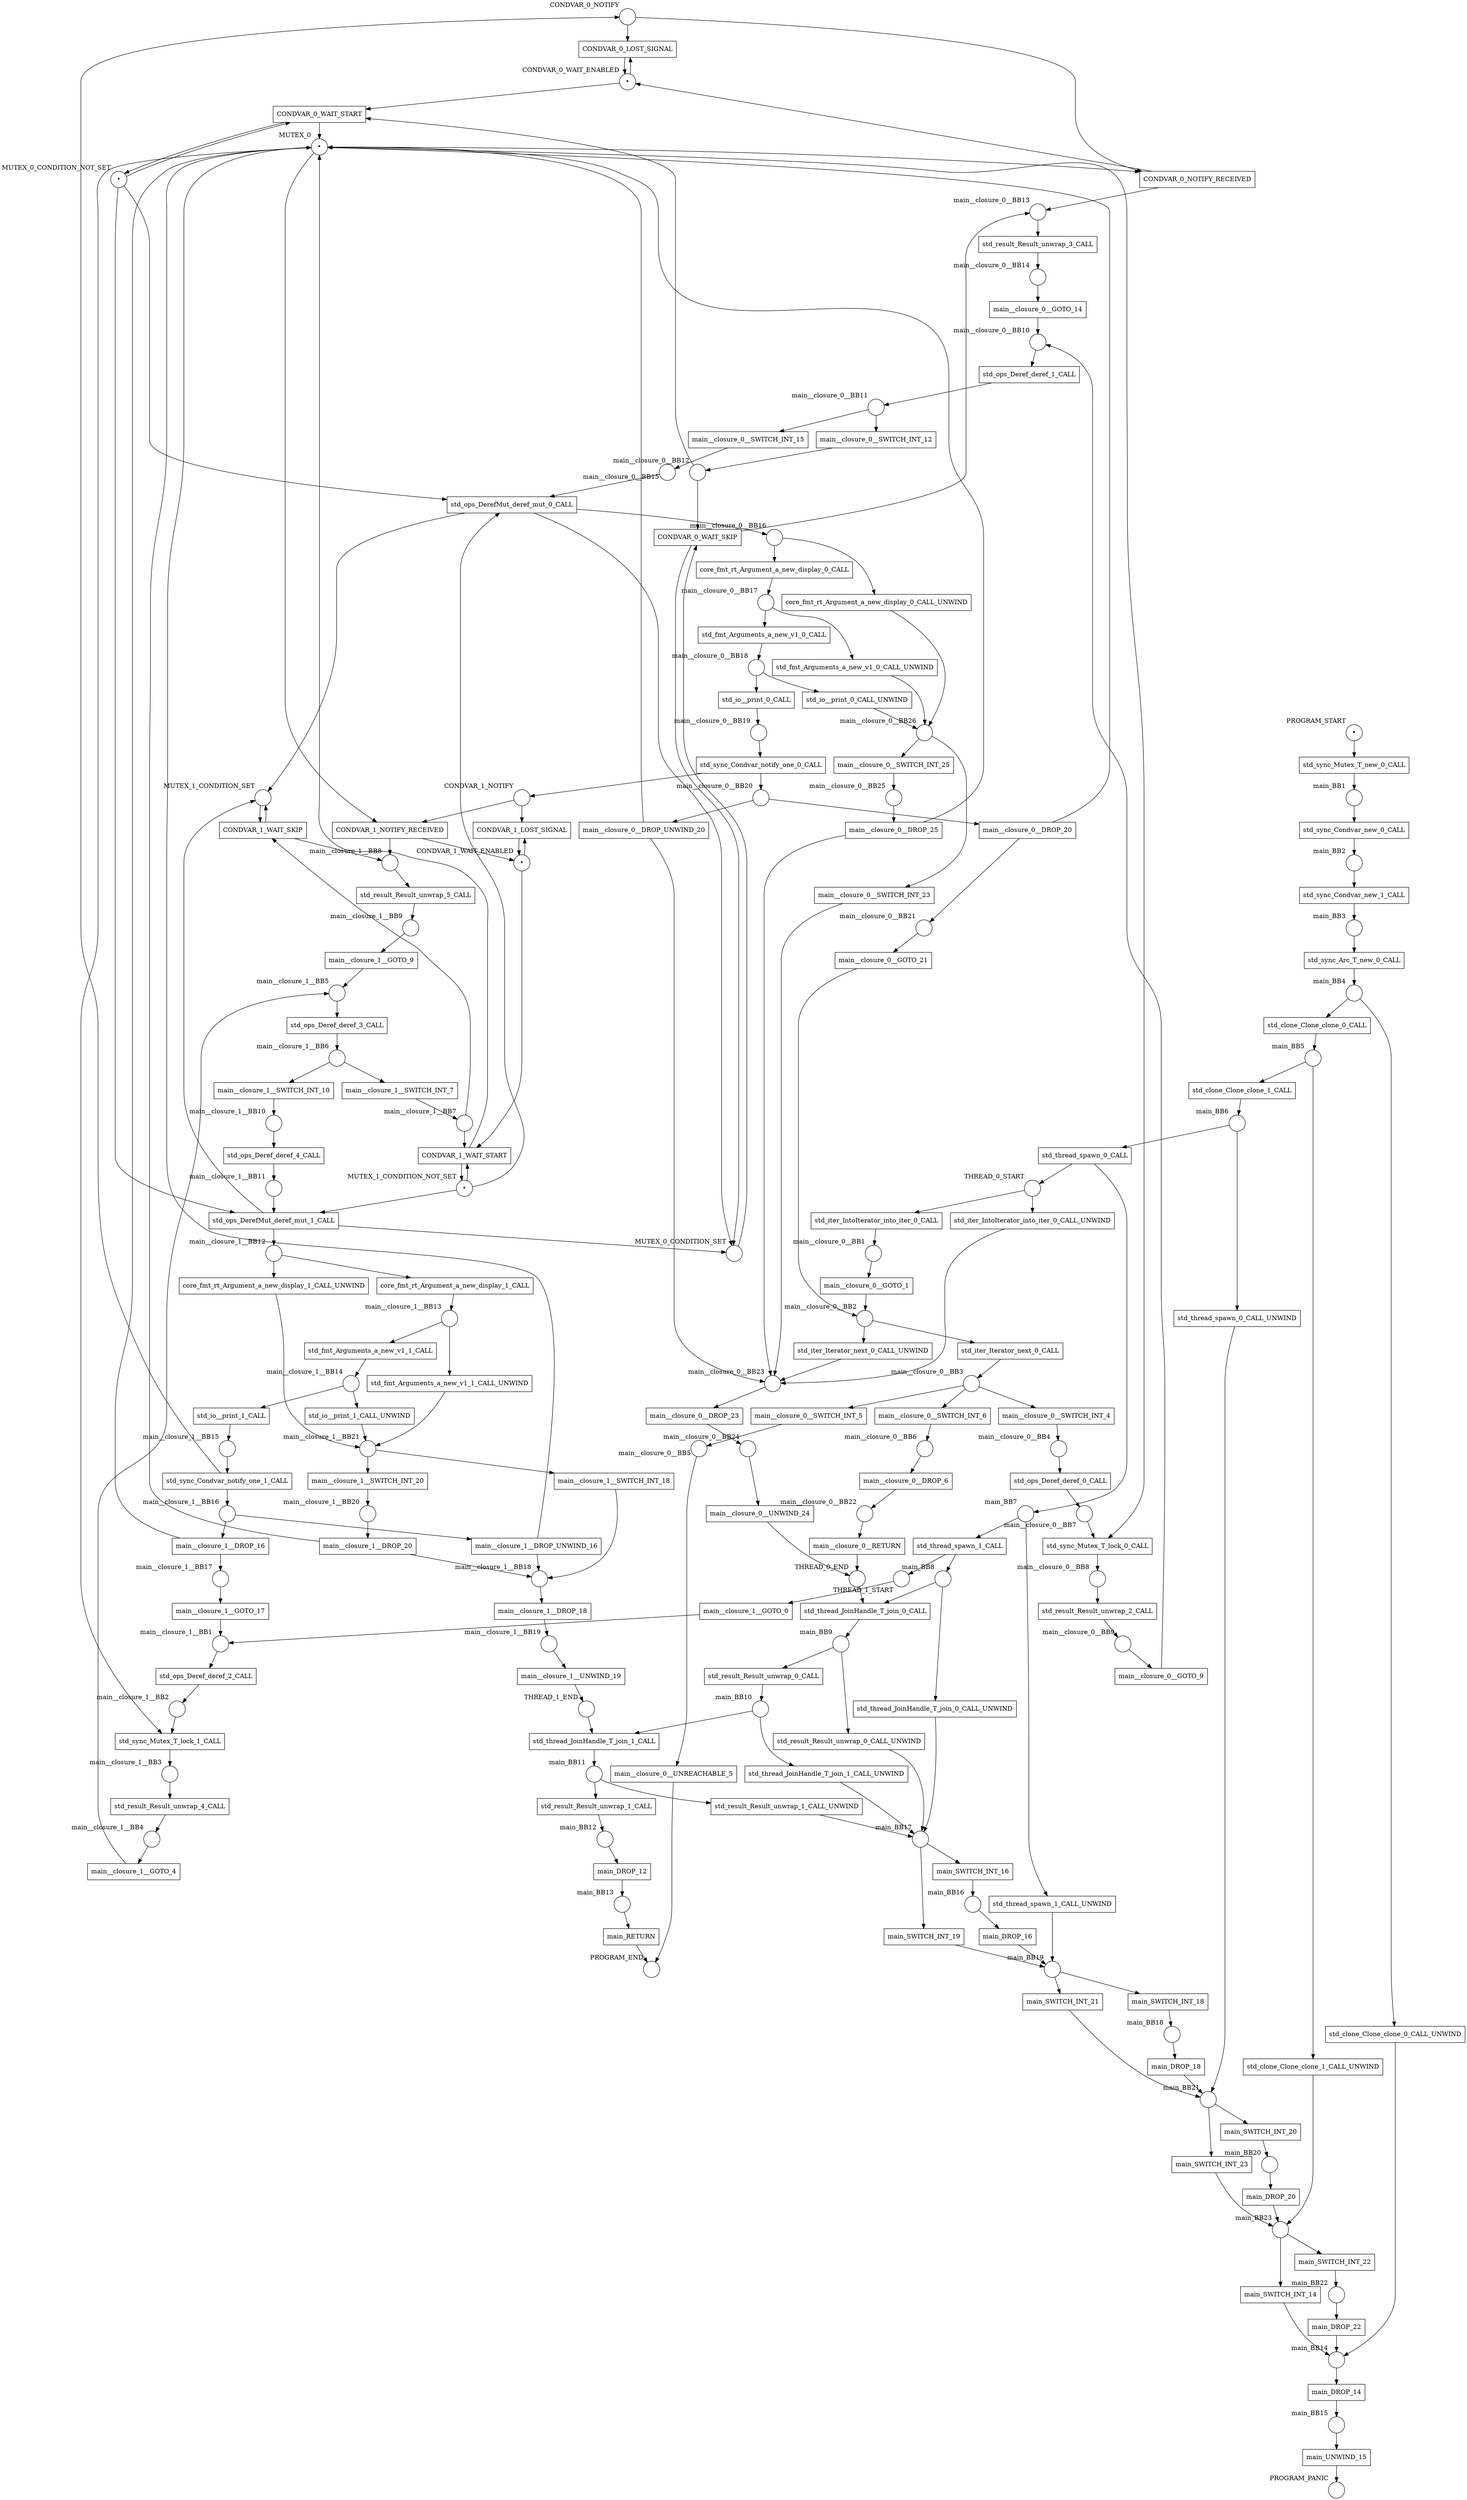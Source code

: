digraph petrinet {
    CONDVAR_0_NOTIFY [shape="circle" xlabel="CONDVAR_0_NOTIFY" label=""];
    CONDVAR_0_WAIT_ENABLED [shape="circle" xlabel="CONDVAR_0_WAIT_ENABLED" label="•"];
    CONDVAR_1_NOTIFY [shape="circle" xlabel="CONDVAR_1_NOTIFY" label=""];
    CONDVAR_1_WAIT_ENABLED [shape="circle" xlabel="CONDVAR_1_WAIT_ENABLED" label="•"];
    MUTEX_0 [shape="circle" xlabel="MUTEX_0" label="•"];
    MUTEX_0_CONDITION_NOT_SET [shape="circle" xlabel="MUTEX_0_CONDITION_NOT_SET" label="•"];
    MUTEX_0_CONDITION_SET [shape="circle" xlabel="MUTEX_0_CONDITION_SET" label=""];
    MUTEX_1_CONDITION_NOT_SET [shape="circle" xlabel="MUTEX_1_CONDITION_NOT_SET" label="•"];
    MUTEX_1_CONDITION_SET [shape="circle" xlabel="MUTEX_1_CONDITION_SET" label=""];
    PROGRAM_END [shape="circle" xlabel="PROGRAM_END" label=""];
    PROGRAM_PANIC [shape="circle" xlabel="PROGRAM_PANIC" label=""];
    PROGRAM_START [shape="circle" xlabel="PROGRAM_START" label="•"];
    THREAD_0_END [shape="circle" xlabel="THREAD_0_END" label=""];
    THREAD_0_START [shape="circle" xlabel="THREAD_0_START" label=""];
    THREAD_1_END [shape="circle" xlabel="THREAD_1_END" label=""];
    THREAD_1_START [shape="circle" xlabel="THREAD_1_START" label=""];
    main_BB1 [shape="circle" xlabel="main_BB1" label=""];
    main_BB10 [shape="circle" xlabel="main_BB10" label=""];
    main_BB11 [shape="circle" xlabel="main_BB11" label=""];
    main_BB12 [shape="circle" xlabel="main_BB12" label=""];
    main_BB13 [shape="circle" xlabel="main_BB13" label=""];
    main_BB14 [shape="circle" xlabel="main_BB14" label=""];
    main_BB15 [shape="circle" xlabel="main_BB15" label=""];
    main_BB16 [shape="circle" xlabel="main_BB16" label=""];
    main_BB17 [shape="circle" xlabel="main_BB17" label=""];
    main_BB18 [shape="circle" xlabel="main_BB18" label=""];
    main_BB19 [shape="circle" xlabel="main_BB19" label=""];
    main_BB2 [shape="circle" xlabel="main_BB2" label=""];
    main_BB20 [shape="circle" xlabel="main_BB20" label=""];
    main_BB21 [shape="circle" xlabel="main_BB21" label=""];
    main_BB22 [shape="circle" xlabel="main_BB22" label=""];
    main_BB23 [shape="circle" xlabel="main_BB23" label=""];
    main_BB3 [shape="circle" xlabel="main_BB3" label=""];
    main_BB4 [shape="circle" xlabel="main_BB4" label=""];
    main_BB5 [shape="circle" xlabel="main_BB5" label=""];
    main_BB6 [shape="circle" xlabel="main_BB6" label=""];
    main_BB7 [shape="circle" xlabel="main_BB7" label=""];
    main_BB8 [shape="circle" xlabel="main_BB8" label=""];
    main_BB9 [shape="circle" xlabel="main_BB9" label=""];
    main__closure_0__BB1 [shape="circle" xlabel="main__closure_0__BB1" label=""];
    main__closure_0__BB10 [shape="circle" xlabel="main__closure_0__BB10" label=""];
    main__closure_0__BB11 [shape="circle" xlabel="main__closure_0__BB11" label=""];
    main__closure_0__BB12 [shape="circle" xlabel="main__closure_0__BB12" label=""];
    main__closure_0__BB13 [shape="circle" xlabel="main__closure_0__BB13" label=""];
    main__closure_0__BB14 [shape="circle" xlabel="main__closure_0__BB14" label=""];
    main__closure_0__BB15 [shape="circle" xlabel="main__closure_0__BB15" label=""];
    main__closure_0__BB16 [shape="circle" xlabel="main__closure_0__BB16" label=""];
    main__closure_0__BB17 [shape="circle" xlabel="main__closure_0__BB17" label=""];
    main__closure_0__BB18 [shape="circle" xlabel="main__closure_0__BB18" label=""];
    main__closure_0__BB19 [shape="circle" xlabel="main__closure_0__BB19" label=""];
    main__closure_0__BB2 [shape="circle" xlabel="main__closure_0__BB2" label=""];
    main__closure_0__BB20 [shape="circle" xlabel="main__closure_0__BB20" label=""];
    main__closure_0__BB21 [shape="circle" xlabel="main__closure_0__BB21" label=""];
    main__closure_0__BB22 [shape="circle" xlabel="main__closure_0__BB22" label=""];
    main__closure_0__BB23 [shape="circle" xlabel="main__closure_0__BB23" label=""];
    main__closure_0__BB24 [shape="circle" xlabel="main__closure_0__BB24" label=""];
    main__closure_0__BB25 [shape="circle" xlabel="main__closure_0__BB25" label=""];
    main__closure_0__BB26 [shape="circle" xlabel="main__closure_0__BB26" label=""];
    main__closure_0__BB3 [shape="circle" xlabel="main__closure_0__BB3" label=""];
    main__closure_0__BB4 [shape="circle" xlabel="main__closure_0__BB4" label=""];
    main__closure_0__BB5 [shape="circle" xlabel="main__closure_0__BB5" label=""];
    main__closure_0__BB6 [shape="circle" xlabel="main__closure_0__BB6" label=""];
    main__closure_0__BB7 [shape="circle" xlabel="main__closure_0__BB7" label=""];
    main__closure_0__BB8 [shape="circle" xlabel="main__closure_0__BB8" label=""];
    main__closure_0__BB9 [shape="circle" xlabel="main__closure_0__BB9" label=""];
    main__closure_1__BB1 [shape="circle" xlabel="main__closure_1__BB1" label=""];
    main__closure_1__BB10 [shape="circle" xlabel="main__closure_1__BB10" label=""];
    main__closure_1__BB11 [shape="circle" xlabel="main__closure_1__BB11" label=""];
    main__closure_1__BB12 [shape="circle" xlabel="main__closure_1__BB12" label=""];
    main__closure_1__BB13 [shape="circle" xlabel="main__closure_1__BB13" label=""];
    main__closure_1__BB14 [shape="circle" xlabel="main__closure_1__BB14" label=""];
    main__closure_1__BB15 [shape="circle" xlabel="main__closure_1__BB15" label=""];
    main__closure_1__BB16 [shape="circle" xlabel="main__closure_1__BB16" label=""];
    main__closure_1__BB17 [shape="circle" xlabel="main__closure_1__BB17" label=""];
    main__closure_1__BB18 [shape="circle" xlabel="main__closure_1__BB18" label=""];
    main__closure_1__BB19 [shape="circle" xlabel="main__closure_1__BB19" label=""];
    main__closure_1__BB2 [shape="circle" xlabel="main__closure_1__BB2" label=""];
    main__closure_1__BB20 [shape="circle" xlabel="main__closure_1__BB20" label=""];
    main__closure_1__BB21 [shape="circle" xlabel="main__closure_1__BB21" label=""];
    main__closure_1__BB3 [shape="circle" xlabel="main__closure_1__BB3" label=""];
    main__closure_1__BB4 [shape="circle" xlabel="main__closure_1__BB4" label=""];
    main__closure_1__BB5 [shape="circle" xlabel="main__closure_1__BB5" label=""];
    main__closure_1__BB6 [shape="circle" xlabel="main__closure_1__BB6" label=""];
    main__closure_1__BB7 [shape="circle" xlabel="main__closure_1__BB7" label=""];
    main__closure_1__BB8 [shape="circle" xlabel="main__closure_1__BB8" label=""];
    main__closure_1__BB9 [shape="circle" xlabel="main__closure_1__BB9" label=""];
    CONDVAR_0_LOST_SIGNAL [shape="box" xlabel="" label="CONDVAR_0_LOST_SIGNAL"];
    CONDVAR_0_NOTIFY_RECEIVED [shape="box" xlabel="" label="CONDVAR_0_NOTIFY_RECEIVED"];
    CONDVAR_0_WAIT_SKIP [shape="box" xlabel="" label="CONDVAR_0_WAIT_SKIP"];
    CONDVAR_0_WAIT_START [shape="box" xlabel="" label="CONDVAR_0_WAIT_START"];
    CONDVAR_1_LOST_SIGNAL [shape="box" xlabel="" label="CONDVAR_1_LOST_SIGNAL"];
    CONDVAR_1_NOTIFY_RECEIVED [shape="box" xlabel="" label="CONDVAR_1_NOTIFY_RECEIVED"];
    CONDVAR_1_WAIT_SKIP [shape="box" xlabel="" label="CONDVAR_1_WAIT_SKIP"];
    CONDVAR_1_WAIT_START [shape="box" xlabel="" label="CONDVAR_1_WAIT_START"];
    core_fmt_rt_Argument_a_new_display_0_CALL [shape="box" xlabel="" label="core_fmt_rt_Argument_a_new_display_0_CALL"];
    core_fmt_rt_Argument_a_new_display_0_CALL_UNWIND [shape="box" xlabel="" label="core_fmt_rt_Argument_a_new_display_0_CALL_UNWIND"];
    core_fmt_rt_Argument_a_new_display_1_CALL [shape="box" xlabel="" label="core_fmt_rt_Argument_a_new_display_1_CALL"];
    core_fmt_rt_Argument_a_new_display_1_CALL_UNWIND [shape="box" xlabel="" label="core_fmt_rt_Argument_a_new_display_1_CALL_UNWIND"];
    main_DROP_12 [shape="box" xlabel="" label="main_DROP_12"];
    main_DROP_14 [shape="box" xlabel="" label="main_DROP_14"];
    main_DROP_16 [shape="box" xlabel="" label="main_DROP_16"];
    main_DROP_18 [shape="box" xlabel="" label="main_DROP_18"];
    main_DROP_20 [shape="box" xlabel="" label="main_DROP_20"];
    main_DROP_22 [shape="box" xlabel="" label="main_DROP_22"];
    main_RETURN [shape="box" xlabel="" label="main_RETURN"];
    main_SWITCH_INT_14 [shape="box" xlabel="" label="main_SWITCH_INT_14"];
    main_SWITCH_INT_16 [shape="box" xlabel="" label="main_SWITCH_INT_16"];
    main_SWITCH_INT_18 [shape="box" xlabel="" label="main_SWITCH_INT_18"];
    main_SWITCH_INT_19 [shape="box" xlabel="" label="main_SWITCH_INT_19"];
    main_SWITCH_INT_20 [shape="box" xlabel="" label="main_SWITCH_INT_20"];
    main_SWITCH_INT_21 [shape="box" xlabel="" label="main_SWITCH_INT_21"];
    main_SWITCH_INT_22 [shape="box" xlabel="" label="main_SWITCH_INT_22"];
    main_SWITCH_INT_23 [shape="box" xlabel="" label="main_SWITCH_INT_23"];
    main_UNWIND_15 [shape="box" xlabel="" label="main_UNWIND_15"];
    main__closure_0__DROP_20 [shape="box" xlabel="" label="main__closure_0__DROP_20"];
    main__closure_0__DROP_23 [shape="box" xlabel="" label="main__closure_0__DROP_23"];
    main__closure_0__DROP_25 [shape="box" xlabel="" label="main__closure_0__DROP_25"];
    main__closure_0__DROP_6 [shape="box" xlabel="" label="main__closure_0__DROP_6"];
    main__closure_0__DROP_UNWIND_20 [shape="box" xlabel="" label="main__closure_0__DROP_UNWIND_20"];
    main__closure_0__GOTO_1 [shape="box" xlabel="" label="main__closure_0__GOTO_1"];
    main__closure_0__GOTO_14 [shape="box" xlabel="" label="main__closure_0__GOTO_14"];
    main__closure_0__GOTO_21 [shape="box" xlabel="" label="main__closure_0__GOTO_21"];
    main__closure_0__GOTO_9 [shape="box" xlabel="" label="main__closure_0__GOTO_9"];
    main__closure_0__RETURN [shape="box" xlabel="" label="main__closure_0__RETURN"];
    main__closure_0__SWITCH_INT_12 [shape="box" xlabel="" label="main__closure_0__SWITCH_INT_12"];
    main__closure_0__SWITCH_INT_15 [shape="box" xlabel="" label="main__closure_0__SWITCH_INT_15"];
    main__closure_0__SWITCH_INT_23 [shape="box" xlabel="" label="main__closure_0__SWITCH_INT_23"];
    main__closure_0__SWITCH_INT_25 [shape="box" xlabel="" label="main__closure_0__SWITCH_INT_25"];
    main__closure_0__SWITCH_INT_4 [shape="box" xlabel="" label="main__closure_0__SWITCH_INT_4"];
    main__closure_0__SWITCH_INT_5 [shape="box" xlabel="" label="main__closure_0__SWITCH_INT_5"];
    main__closure_0__SWITCH_INT_6 [shape="box" xlabel="" label="main__closure_0__SWITCH_INT_6"];
    main__closure_0__UNREACHABLE_5 [shape="box" xlabel="" label="main__closure_0__UNREACHABLE_5"];
    main__closure_0__UNWIND_24 [shape="box" xlabel="" label="main__closure_0__UNWIND_24"];
    main__closure_1__DROP_16 [shape="box" xlabel="" label="main__closure_1__DROP_16"];
    main__closure_1__DROP_18 [shape="box" xlabel="" label="main__closure_1__DROP_18"];
    main__closure_1__DROP_20 [shape="box" xlabel="" label="main__closure_1__DROP_20"];
    main__closure_1__DROP_UNWIND_16 [shape="box" xlabel="" label="main__closure_1__DROP_UNWIND_16"];
    main__closure_1__GOTO_0 [shape="box" xlabel="" label="main__closure_1__GOTO_0"];
    main__closure_1__GOTO_17 [shape="box" xlabel="" label="main__closure_1__GOTO_17"];
    main__closure_1__GOTO_4 [shape="box" xlabel="" label="main__closure_1__GOTO_4"];
    main__closure_1__GOTO_9 [shape="box" xlabel="" label="main__closure_1__GOTO_9"];
    main__closure_1__SWITCH_INT_10 [shape="box" xlabel="" label="main__closure_1__SWITCH_INT_10"];
    main__closure_1__SWITCH_INT_18 [shape="box" xlabel="" label="main__closure_1__SWITCH_INT_18"];
    main__closure_1__SWITCH_INT_20 [shape="box" xlabel="" label="main__closure_1__SWITCH_INT_20"];
    main__closure_1__SWITCH_INT_7 [shape="box" xlabel="" label="main__closure_1__SWITCH_INT_7"];
    main__closure_1__UNWIND_19 [shape="box" xlabel="" label="main__closure_1__UNWIND_19"];
    std_clone_Clone_clone_0_CALL [shape="box" xlabel="" label="std_clone_Clone_clone_0_CALL"];
    std_clone_Clone_clone_0_CALL_UNWIND [shape="box" xlabel="" label="std_clone_Clone_clone_0_CALL_UNWIND"];
    std_clone_Clone_clone_1_CALL [shape="box" xlabel="" label="std_clone_Clone_clone_1_CALL"];
    std_clone_Clone_clone_1_CALL_UNWIND [shape="box" xlabel="" label="std_clone_Clone_clone_1_CALL_UNWIND"];
    std_fmt_Arguments_a_new_v1_0_CALL [shape="box" xlabel="" label="std_fmt_Arguments_a_new_v1_0_CALL"];
    std_fmt_Arguments_a_new_v1_0_CALL_UNWIND [shape="box" xlabel="" label="std_fmt_Arguments_a_new_v1_0_CALL_UNWIND"];
    std_fmt_Arguments_a_new_v1_1_CALL [shape="box" xlabel="" label="std_fmt_Arguments_a_new_v1_1_CALL"];
    std_fmt_Arguments_a_new_v1_1_CALL_UNWIND [shape="box" xlabel="" label="std_fmt_Arguments_a_new_v1_1_CALL_UNWIND"];
    std_io__print_0_CALL [shape="box" xlabel="" label="std_io__print_0_CALL"];
    std_io__print_0_CALL_UNWIND [shape="box" xlabel="" label="std_io__print_0_CALL_UNWIND"];
    std_io__print_1_CALL [shape="box" xlabel="" label="std_io__print_1_CALL"];
    std_io__print_1_CALL_UNWIND [shape="box" xlabel="" label="std_io__print_1_CALL_UNWIND"];
    std_iter_IntoIterator_into_iter_0_CALL [shape="box" xlabel="" label="std_iter_IntoIterator_into_iter_0_CALL"];
    std_iter_IntoIterator_into_iter_0_CALL_UNWIND [shape="box" xlabel="" label="std_iter_IntoIterator_into_iter_0_CALL_UNWIND"];
    std_iter_Iterator_next_0_CALL [shape="box" xlabel="" label="std_iter_Iterator_next_0_CALL"];
    std_iter_Iterator_next_0_CALL_UNWIND [shape="box" xlabel="" label="std_iter_Iterator_next_0_CALL_UNWIND"];
    std_ops_DerefMut_deref_mut_0_CALL [shape="box" xlabel="" label="std_ops_DerefMut_deref_mut_0_CALL"];
    std_ops_DerefMut_deref_mut_1_CALL [shape="box" xlabel="" label="std_ops_DerefMut_deref_mut_1_CALL"];
    std_ops_Deref_deref_0_CALL [shape="box" xlabel="" label="std_ops_Deref_deref_0_CALL"];
    std_ops_Deref_deref_1_CALL [shape="box" xlabel="" label="std_ops_Deref_deref_1_CALL"];
    std_ops_Deref_deref_2_CALL [shape="box" xlabel="" label="std_ops_Deref_deref_2_CALL"];
    std_ops_Deref_deref_3_CALL [shape="box" xlabel="" label="std_ops_Deref_deref_3_CALL"];
    std_ops_Deref_deref_4_CALL [shape="box" xlabel="" label="std_ops_Deref_deref_4_CALL"];
    std_result_Result_unwrap_0_CALL [shape="box" xlabel="" label="std_result_Result_unwrap_0_CALL"];
    std_result_Result_unwrap_0_CALL_UNWIND [shape="box" xlabel="" label="std_result_Result_unwrap_0_CALL_UNWIND"];
    std_result_Result_unwrap_1_CALL [shape="box" xlabel="" label="std_result_Result_unwrap_1_CALL"];
    std_result_Result_unwrap_1_CALL_UNWIND [shape="box" xlabel="" label="std_result_Result_unwrap_1_CALL_UNWIND"];
    std_result_Result_unwrap_2_CALL [shape="box" xlabel="" label="std_result_Result_unwrap_2_CALL"];
    std_result_Result_unwrap_3_CALL [shape="box" xlabel="" label="std_result_Result_unwrap_3_CALL"];
    std_result_Result_unwrap_4_CALL [shape="box" xlabel="" label="std_result_Result_unwrap_4_CALL"];
    std_result_Result_unwrap_5_CALL [shape="box" xlabel="" label="std_result_Result_unwrap_5_CALL"];
    std_sync_Arc_T_new_0_CALL [shape="box" xlabel="" label="std_sync_Arc_T_new_0_CALL"];
    std_sync_Condvar_new_0_CALL [shape="box" xlabel="" label="std_sync_Condvar_new_0_CALL"];
    std_sync_Condvar_new_1_CALL [shape="box" xlabel="" label="std_sync_Condvar_new_1_CALL"];
    std_sync_Condvar_notify_one_0_CALL [shape="box" xlabel="" label="std_sync_Condvar_notify_one_0_CALL"];
    std_sync_Condvar_notify_one_1_CALL [shape="box" xlabel="" label="std_sync_Condvar_notify_one_1_CALL"];
    std_sync_Mutex_T_lock_0_CALL [shape="box" xlabel="" label="std_sync_Mutex_T_lock_0_CALL"];
    std_sync_Mutex_T_lock_1_CALL [shape="box" xlabel="" label="std_sync_Mutex_T_lock_1_CALL"];
    std_sync_Mutex_T_new_0_CALL [shape="box" xlabel="" label="std_sync_Mutex_T_new_0_CALL"];
    std_thread_JoinHandle_T_join_0_CALL [shape="box" xlabel="" label="std_thread_JoinHandle_T_join_0_CALL"];
    std_thread_JoinHandle_T_join_0_CALL_UNWIND [shape="box" xlabel="" label="std_thread_JoinHandle_T_join_0_CALL_UNWIND"];
    std_thread_JoinHandle_T_join_1_CALL [shape="box" xlabel="" label="std_thread_JoinHandle_T_join_1_CALL"];
    std_thread_JoinHandle_T_join_1_CALL_UNWIND [shape="box" xlabel="" label="std_thread_JoinHandle_T_join_1_CALL_UNWIND"];
    std_thread_spawn_0_CALL [shape="box" xlabel="" label="std_thread_spawn_0_CALL"];
    std_thread_spawn_0_CALL_UNWIND [shape="box" xlabel="" label="std_thread_spawn_0_CALL_UNWIND"];
    std_thread_spawn_1_CALL [shape="box" xlabel="" label="std_thread_spawn_1_CALL"];
    std_thread_spawn_1_CALL_UNWIND [shape="box" xlabel="" label="std_thread_spawn_1_CALL_UNWIND"];
    CONDVAR_0_NOTIFY -> CONDVAR_0_LOST_SIGNAL;
    CONDVAR_0_NOTIFY -> CONDVAR_0_NOTIFY_RECEIVED;
    CONDVAR_0_WAIT_ENABLED -> CONDVAR_0_LOST_SIGNAL;
    CONDVAR_0_WAIT_ENABLED -> CONDVAR_0_WAIT_START;
    CONDVAR_1_NOTIFY -> CONDVAR_1_LOST_SIGNAL;
    CONDVAR_1_NOTIFY -> CONDVAR_1_NOTIFY_RECEIVED;
    CONDVAR_1_WAIT_ENABLED -> CONDVAR_1_LOST_SIGNAL;
    CONDVAR_1_WAIT_ENABLED -> CONDVAR_1_WAIT_START;
    MUTEX_0 -> CONDVAR_0_NOTIFY_RECEIVED;
    MUTEX_0 -> CONDVAR_1_NOTIFY_RECEIVED;
    MUTEX_0 -> std_sync_Mutex_T_lock_0_CALL;
    MUTEX_0 -> std_sync_Mutex_T_lock_1_CALL;
    MUTEX_0_CONDITION_NOT_SET -> CONDVAR_0_WAIT_START;
    MUTEX_0_CONDITION_NOT_SET -> std_ops_DerefMut_deref_mut_0_CALL;
    MUTEX_0_CONDITION_NOT_SET -> std_ops_DerefMut_deref_mut_1_CALL;
    MUTEX_0_CONDITION_SET -> CONDVAR_0_WAIT_SKIP;
    MUTEX_1_CONDITION_NOT_SET -> CONDVAR_1_WAIT_START;
    MUTEX_1_CONDITION_NOT_SET -> std_ops_DerefMut_deref_mut_0_CALL;
    MUTEX_1_CONDITION_NOT_SET -> std_ops_DerefMut_deref_mut_1_CALL;
    MUTEX_1_CONDITION_SET -> CONDVAR_1_WAIT_SKIP;
    PROGRAM_START -> std_sync_Mutex_T_new_0_CALL;
    THREAD_0_END -> std_thread_JoinHandle_T_join_0_CALL;
    THREAD_0_START -> std_iter_IntoIterator_into_iter_0_CALL;
    THREAD_0_START -> std_iter_IntoIterator_into_iter_0_CALL_UNWIND;
    THREAD_1_END -> std_thread_JoinHandle_T_join_1_CALL;
    THREAD_1_START -> main__closure_1__GOTO_0;
    main_BB1 -> std_sync_Condvar_new_0_CALL;
    main_BB10 -> std_thread_JoinHandle_T_join_1_CALL;
    main_BB10 -> std_thread_JoinHandle_T_join_1_CALL_UNWIND;
    main_BB11 -> std_result_Result_unwrap_1_CALL;
    main_BB11 -> std_result_Result_unwrap_1_CALL_UNWIND;
    main_BB12 -> main_DROP_12;
    main_BB13 -> main_RETURN;
    main_BB14 -> main_DROP_14;
    main_BB15 -> main_UNWIND_15;
    main_BB16 -> main_DROP_16;
    main_BB17 -> main_SWITCH_INT_16;
    main_BB17 -> main_SWITCH_INT_19;
    main_BB18 -> main_DROP_18;
    main_BB19 -> main_SWITCH_INT_18;
    main_BB19 -> main_SWITCH_INT_21;
    main_BB2 -> std_sync_Condvar_new_1_CALL;
    main_BB20 -> main_DROP_20;
    main_BB21 -> main_SWITCH_INT_20;
    main_BB21 -> main_SWITCH_INT_23;
    main_BB22 -> main_DROP_22;
    main_BB23 -> main_SWITCH_INT_14;
    main_BB23 -> main_SWITCH_INT_22;
    main_BB3 -> std_sync_Arc_T_new_0_CALL;
    main_BB4 -> std_clone_Clone_clone_0_CALL;
    main_BB4 -> std_clone_Clone_clone_0_CALL_UNWIND;
    main_BB5 -> std_clone_Clone_clone_1_CALL;
    main_BB5 -> std_clone_Clone_clone_1_CALL_UNWIND;
    main_BB6 -> std_thread_spawn_0_CALL;
    main_BB6 -> std_thread_spawn_0_CALL_UNWIND;
    main_BB7 -> std_thread_spawn_1_CALL;
    main_BB7 -> std_thread_spawn_1_CALL_UNWIND;
    main_BB8 -> std_thread_JoinHandle_T_join_0_CALL;
    main_BB8 -> std_thread_JoinHandle_T_join_0_CALL_UNWIND;
    main_BB9 -> std_result_Result_unwrap_0_CALL;
    main_BB9 -> std_result_Result_unwrap_0_CALL_UNWIND;
    main__closure_0__BB1 -> main__closure_0__GOTO_1;
    main__closure_0__BB10 -> std_ops_Deref_deref_1_CALL;
    main__closure_0__BB11 -> main__closure_0__SWITCH_INT_12;
    main__closure_0__BB11 -> main__closure_0__SWITCH_INT_15;
    main__closure_0__BB12 -> CONDVAR_0_WAIT_SKIP;
    main__closure_0__BB12 -> CONDVAR_0_WAIT_START;
    main__closure_0__BB13 -> std_result_Result_unwrap_3_CALL;
    main__closure_0__BB14 -> main__closure_0__GOTO_14;
    main__closure_0__BB15 -> std_ops_DerefMut_deref_mut_0_CALL;
    main__closure_0__BB16 -> core_fmt_rt_Argument_a_new_display_0_CALL;
    main__closure_0__BB16 -> core_fmt_rt_Argument_a_new_display_0_CALL_UNWIND;
    main__closure_0__BB17 -> std_fmt_Arguments_a_new_v1_0_CALL;
    main__closure_0__BB17 -> std_fmt_Arguments_a_new_v1_0_CALL_UNWIND;
    main__closure_0__BB18 -> std_io__print_0_CALL;
    main__closure_0__BB18 -> std_io__print_0_CALL_UNWIND;
    main__closure_0__BB19 -> std_sync_Condvar_notify_one_0_CALL;
    main__closure_0__BB2 -> std_iter_Iterator_next_0_CALL;
    main__closure_0__BB2 -> std_iter_Iterator_next_0_CALL_UNWIND;
    main__closure_0__BB20 -> main__closure_0__DROP_20;
    main__closure_0__BB20 -> main__closure_0__DROP_UNWIND_20;
    main__closure_0__BB21 -> main__closure_0__GOTO_21;
    main__closure_0__BB22 -> main__closure_0__RETURN;
    main__closure_0__BB23 -> main__closure_0__DROP_23;
    main__closure_0__BB24 -> main__closure_0__UNWIND_24;
    main__closure_0__BB25 -> main__closure_0__DROP_25;
    main__closure_0__BB26 -> main__closure_0__SWITCH_INT_23;
    main__closure_0__BB26 -> main__closure_0__SWITCH_INT_25;
    main__closure_0__BB3 -> main__closure_0__SWITCH_INT_4;
    main__closure_0__BB3 -> main__closure_0__SWITCH_INT_5;
    main__closure_0__BB3 -> main__closure_0__SWITCH_INT_6;
    main__closure_0__BB4 -> std_ops_Deref_deref_0_CALL;
    main__closure_0__BB5 -> main__closure_0__UNREACHABLE_5;
    main__closure_0__BB6 -> main__closure_0__DROP_6;
    main__closure_0__BB7 -> std_sync_Mutex_T_lock_0_CALL;
    main__closure_0__BB8 -> std_result_Result_unwrap_2_CALL;
    main__closure_0__BB9 -> main__closure_0__GOTO_9;
    main__closure_1__BB1 -> std_ops_Deref_deref_2_CALL;
    main__closure_1__BB10 -> std_ops_Deref_deref_4_CALL;
    main__closure_1__BB11 -> std_ops_DerefMut_deref_mut_1_CALL;
    main__closure_1__BB12 -> core_fmt_rt_Argument_a_new_display_1_CALL;
    main__closure_1__BB12 -> core_fmt_rt_Argument_a_new_display_1_CALL_UNWIND;
    main__closure_1__BB13 -> std_fmt_Arguments_a_new_v1_1_CALL;
    main__closure_1__BB13 -> std_fmt_Arguments_a_new_v1_1_CALL_UNWIND;
    main__closure_1__BB14 -> std_io__print_1_CALL;
    main__closure_1__BB14 -> std_io__print_1_CALL_UNWIND;
    main__closure_1__BB15 -> std_sync_Condvar_notify_one_1_CALL;
    main__closure_1__BB16 -> main__closure_1__DROP_16;
    main__closure_1__BB16 -> main__closure_1__DROP_UNWIND_16;
    main__closure_1__BB17 -> main__closure_1__GOTO_17;
    main__closure_1__BB18 -> main__closure_1__DROP_18;
    main__closure_1__BB19 -> main__closure_1__UNWIND_19;
    main__closure_1__BB2 -> std_sync_Mutex_T_lock_1_CALL;
    main__closure_1__BB20 -> main__closure_1__DROP_20;
    main__closure_1__BB21 -> main__closure_1__SWITCH_INT_18;
    main__closure_1__BB21 -> main__closure_1__SWITCH_INT_20;
    main__closure_1__BB3 -> std_result_Result_unwrap_4_CALL;
    main__closure_1__BB4 -> main__closure_1__GOTO_4;
    main__closure_1__BB5 -> std_ops_Deref_deref_3_CALL;
    main__closure_1__BB6 -> main__closure_1__SWITCH_INT_10;
    main__closure_1__BB6 -> main__closure_1__SWITCH_INT_7;
    main__closure_1__BB7 -> CONDVAR_1_WAIT_SKIP;
    main__closure_1__BB7 -> CONDVAR_1_WAIT_START;
    main__closure_1__BB8 -> std_result_Result_unwrap_5_CALL;
    main__closure_1__BB9 -> main__closure_1__GOTO_9;
    CONDVAR_0_LOST_SIGNAL -> CONDVAR_0_WAIT_ENABLED;
    CONDVAR_0_NOTIFY_RECEIVED -> CONDVAR_0_WAIT_ENABLED;
    CONDVAR_0_NOTIFY_RECEIVED -> main__closure_0__BB13;
    CONDVAR_0_WAIT_SKIP -> MUTEX_0_CONDITION_SET;
    CONDVAR_0_WAIT_SKIP -> main__closure_0__BB13;
    CONDVAR_0_WAIT_START -> MUTEX_0;
    CONDVAR_0_WAIT_START -> MUTEX_0_CONDITION_NOT_SET;
    CONDVAR_1_LOST_SIGNAL -> CONDVAR_1_WAIT_ENABLED;
    CONDVAR_1_NOTIFY_RECEIVED -> CONDVAR_1_WAIT_ENABLED;
    CONDVAR_1_NOTIFY_RECEIVED -> main__closure_1__BB8;
    CONDVAR_1_WAIT_SKIP -> MUTEX_1_CONDITION_SET;
    CONDVAR_1_WAIT_SKIP -> main__closure_1__BB8;
    CONDVAR_1_WAIT_START -> MUTEX_0;
    CONDVAR_1_WAIT_START -> MUTEX_1_CONDITION_NOT_SET;
    core_fmt_rt_Argument_a_new_display_0_CALL -> main__closure_0__BB17;
    core_fmt_rt_Argument_a_new_display_0_CALL_UNWIND -> main__closure_0__BB26;
    core_fmt_rt_Argument_a_new_display_1_CALL -> main__closure_1__BB13;
    core_fmt_rt_Argument_a_new_display_1_CALL_UNWIND -> main__closure_1__BB21;
    main_DROP_12 -> main_BB13;
    main_DROP_14 -> main_BB15;
    main_DROP_16 -> main_BB19;
    main_DROP_18 -> main_BB21;
    main_DROP_20 -> main_BB23;
    main_DROP_22 -> main_BB14;
    main_RETURN -> PROGRAM_END;
    main_SWITCH_INT_14 -> main_BB14;
    main_SWITCH_INT_16 -> main_BB16;
    main_SWITCH_INT_18 -> main_BB18;
    main_SWITCH_INT_19 -> main_BB19;
    main_SWITCH_INT_20 -> main_BB20;
    main_SWITCH_INT_21 -> main_BB21;
    main_SWITCH_INT_22 -> main_BB22;
    main_SWITCH_INT_23 -> main_BB23;
    main_UNWIND_15 -> PROGRAM_PANIC;
    main__closure_0__DROP_20 -> MUTEX_0;
    main__closure_0__DROP_20 -> main__closure_0__BB21;
    main__closure_0__DROP_23 -> main__closure_0__BB24;
    main__closure_0__DROP_25 -> MUTEX_0;
    main__closure_0__DROP_25 -> main__closure_0__BB23;
    main__closure_0__DROP_6 -> main__closure_0__BB22;
    main__closure_0__DROP_UNWIND_20 -> MUTEX_0;
    main__closure_0__DROP_UNWIND_20 -> main__closure_0__BB23;
    main__closure_0__GOTO_1 -> main__closure_0__BB2;
    main__closure_0__GOTO_14 -> main__closure_0__BB10;
    main__closure_0__GOTO_21 -> main__closure_0__BB2;
    main__closure_0__GOTO_9 -> main__closure_0__BB10;
    main__closure_0__RETURN -> THREAD_0_END;
    main__closure_0__SWITCH_INT_12 -> main__closure_0__BB12;
    main__closure_0__SWITCH_INT_15 -> main__closure_0__BB15;
    main__closure_0__SWITCH_INT_23 -> main__closure_0__BB23;
    main__closure_0__SWITCH_INT_25 -> main__closure_0__BB25;
    main__closure_0__SWITCH_INT_4 -> main__closure_0__BB4;
    main__closure_0__SWITCH_INT_5 -> main__closure_0__BB5;
    main__closure_0__SWITCH_INT_6 -> main__closure_0__BB6;
    main__closure_0__UNREACHABLE_5 -> PROGRAM_END;
    main__closure_0__UNWIND_24 -> THREAD_0_END;
    main__closure_1__DROP_16 -> MUTEX_0;
    main__closure_1__DROP_16 -> main__closure_1__BB17;
    main__closure_1__DROP_18 -> main__closure_1__BB19;
    main__closure_1__DROP_20 -> MUTEX_0;
    main__closure_1__DROP_20 -> main__closure_1__BB18;
    main__closure_1__DROP_UNWIND_16 -> MUTEX_0;
    main__closure_1__DROP_UNWIND_16 -> main__closure_1__BB18;
    main__closure_1__GOTO_0 -> main__closure_1__BB1;
    main__closure_1__GOTO_17 -> main__closure_1__BB1;
    main__closure_1__GOTO_4 -> main__closure_1__BB5;
    main__closure_1__GOTO_9 -> main__closure_1__BB5;
    main__closure_1__SWITCH_INT_10 -> main__closure_1__BB10;
    main__closure_1__SWITCH_INT_18 -> main__closure_1__BB18;
    main__closure_1__SWITCH_INT_20 -> main__closure_1__BB20;
    main__closure_1__SWITCH_INT_7 -> main__closure_1__BB7;
    main__closure_1__UNWIND_19 -> THREAD_1_END;
    std_clone_Clone_clone_0_CALL -> main_BB5;
    std_clone_Clone_clone_0_CALL_UNWIND -> main_BB14;
    std_clone_Clone_clone_1_CALL -> main_BB6;
    std_clone_Clone_clone_1_CALL_UNWIND -> main_BB23;
    std_fmt_Arguments_a_new_v1_0_CALL -> main__closure_0__BB18;
    std_fmt_Arguments_a_new_v1_0_CALL_UNWIND -> main__closure_0__BB26;
    std_fmt_Arguments_a_new_v1_1_CALL -> main__closure_1__BB14;
    std_fmt_Arguments_a_new_v1_1_CALL_UNWIND -> main__closure_1__BB21;
    std_io__print_0_CALL -> main__closure_0__BB19;
    std_io__print_0_CALL_UNWIND -> main__closure_0__BB26;
    std_io__print_1_CALL -> main__closure_1__BB15;
    std_io__print_1_CALL_UNWIND -> main__closure_1__BB21;
    std_iter_IntoIterator_into_iter_0_CALL -> main__closure_0__BB1;
    std_iter_IntoIterator_into_iter_0_CALL_UNWIND -> main__closure_0__BB23;
    std_iter_Iterator_next_0_CALL -> main__closure_0__BB3;
    std_iter_Iterator_next_0_CALL_UNWIND -> main__closure_0__BB23;
    std_ops_DerefMut_deref_mut_0_CALL -> MUTEX_0_CONDITION_SET;
    std_ops_DerefMut_deref_mut_0_CALL -> MUTEX_1_CONDITION_SET;
    std_ops_DerefMut_deref_mut_0_CALL -> main__closure_0__BB16;
    std_ops_DerefMut_deref_mut_1_CALL -> MUTEX_0_CONDITION_SET;
    std_ops_DerefMut_deref_mut_1_CALL -> MUTEX_1_CONDITION_SET;
    std_ops_DerefMut_deref_mut_1_CALL -> main__closure_1__BB12;
    std_ops_Deref_deref_0_CALL -> main__closure_0__BB7;
    std_ops_Deref_deref_1_CALL -> main__closure_0__BB11;
    std_ops_Deref_deref_2_CALL -> main__closure_1__BB2;
    std_ops_Deref_deref_3_CALL -> main__closure_1__BB6;
    std_ops_Deref_deref_4_CALL -> main__closure_1__BB11;
    std_result_Result_unwrap_0_CALL -> main_BB10;
    std_result_Result_unwrap_0_CALL_UNWIND -> main_BB17;
    std_result_Result_unwrap_1_CALL -> main_BB12;
    std_result_Result_unwrap_1_CALL_UNWIND -> main_BB17;
    std_result_Result_unwrap_2_CALL -> main__closure_0__BB9;
    std_result_Result_unwrap_3_CALL -> main__closure_0__BB14;
    std_result_Result_unwrap_4_CALL -> main__closure_1__BB4;
    std_result_Result_unwrap_5_CALL -> main__closure_1__BB9;
    std_sync_Arc_T_new_0_CALL -> main_BB4;
    std_sync_Condvar_new_0_CALL -> main_BB2;
    std_sync_Condvar_new_1_CALL -> main_BB3;
    std_sync_Condvar_notify_one_0_CALL -> CONDVAR_1_NOTIFY;
    std_sync_Condvar_notify_one_0_CALL -> main__closure_0__BB20;
    std_sync_Condvar_notify_one_1_CALL -> CONDVAR_0_NOTIFY;
    std_sync_Condvar_notify_one_1_CALL -> main__closure_1__BB16;
    std_sync_Mutex_T_lock_0_CALL -> main__closure_0__BB8;
    std_sync_Mutex_T_lock_1_CALL -> main__closure_1__BB3;
    std_sync_Mutex_T_new_0_CALL -> main_BB1;
    std_thread_JoinHandle_T_join_0_CALL -> main_BB9;
    std_thread_JoinHandle_T_join_0_CALL_UNWIND -> main_BB17;
    std_thread_JoinHandle_T_join_1_CALL -> main_BB11;
    std_thread_JoinHandle_T_join_1_CALL_UNWIND -> main_BB17;
    std_thread_spawn_0_CALL -> THREAD_0_START;
    std_thread_spawn_0_CALL -> main_BB7;
    std_thread_spawn_0_CALL_UNWIND -> main_BB21;
    std_thread_spawn_1_CALL -> THREAD_1_START;
    std_thread_spawn_1_CALL -> main_BB8;
    std_thread_spawn_1_CALL_UNWIND -> main_BB19;
}
